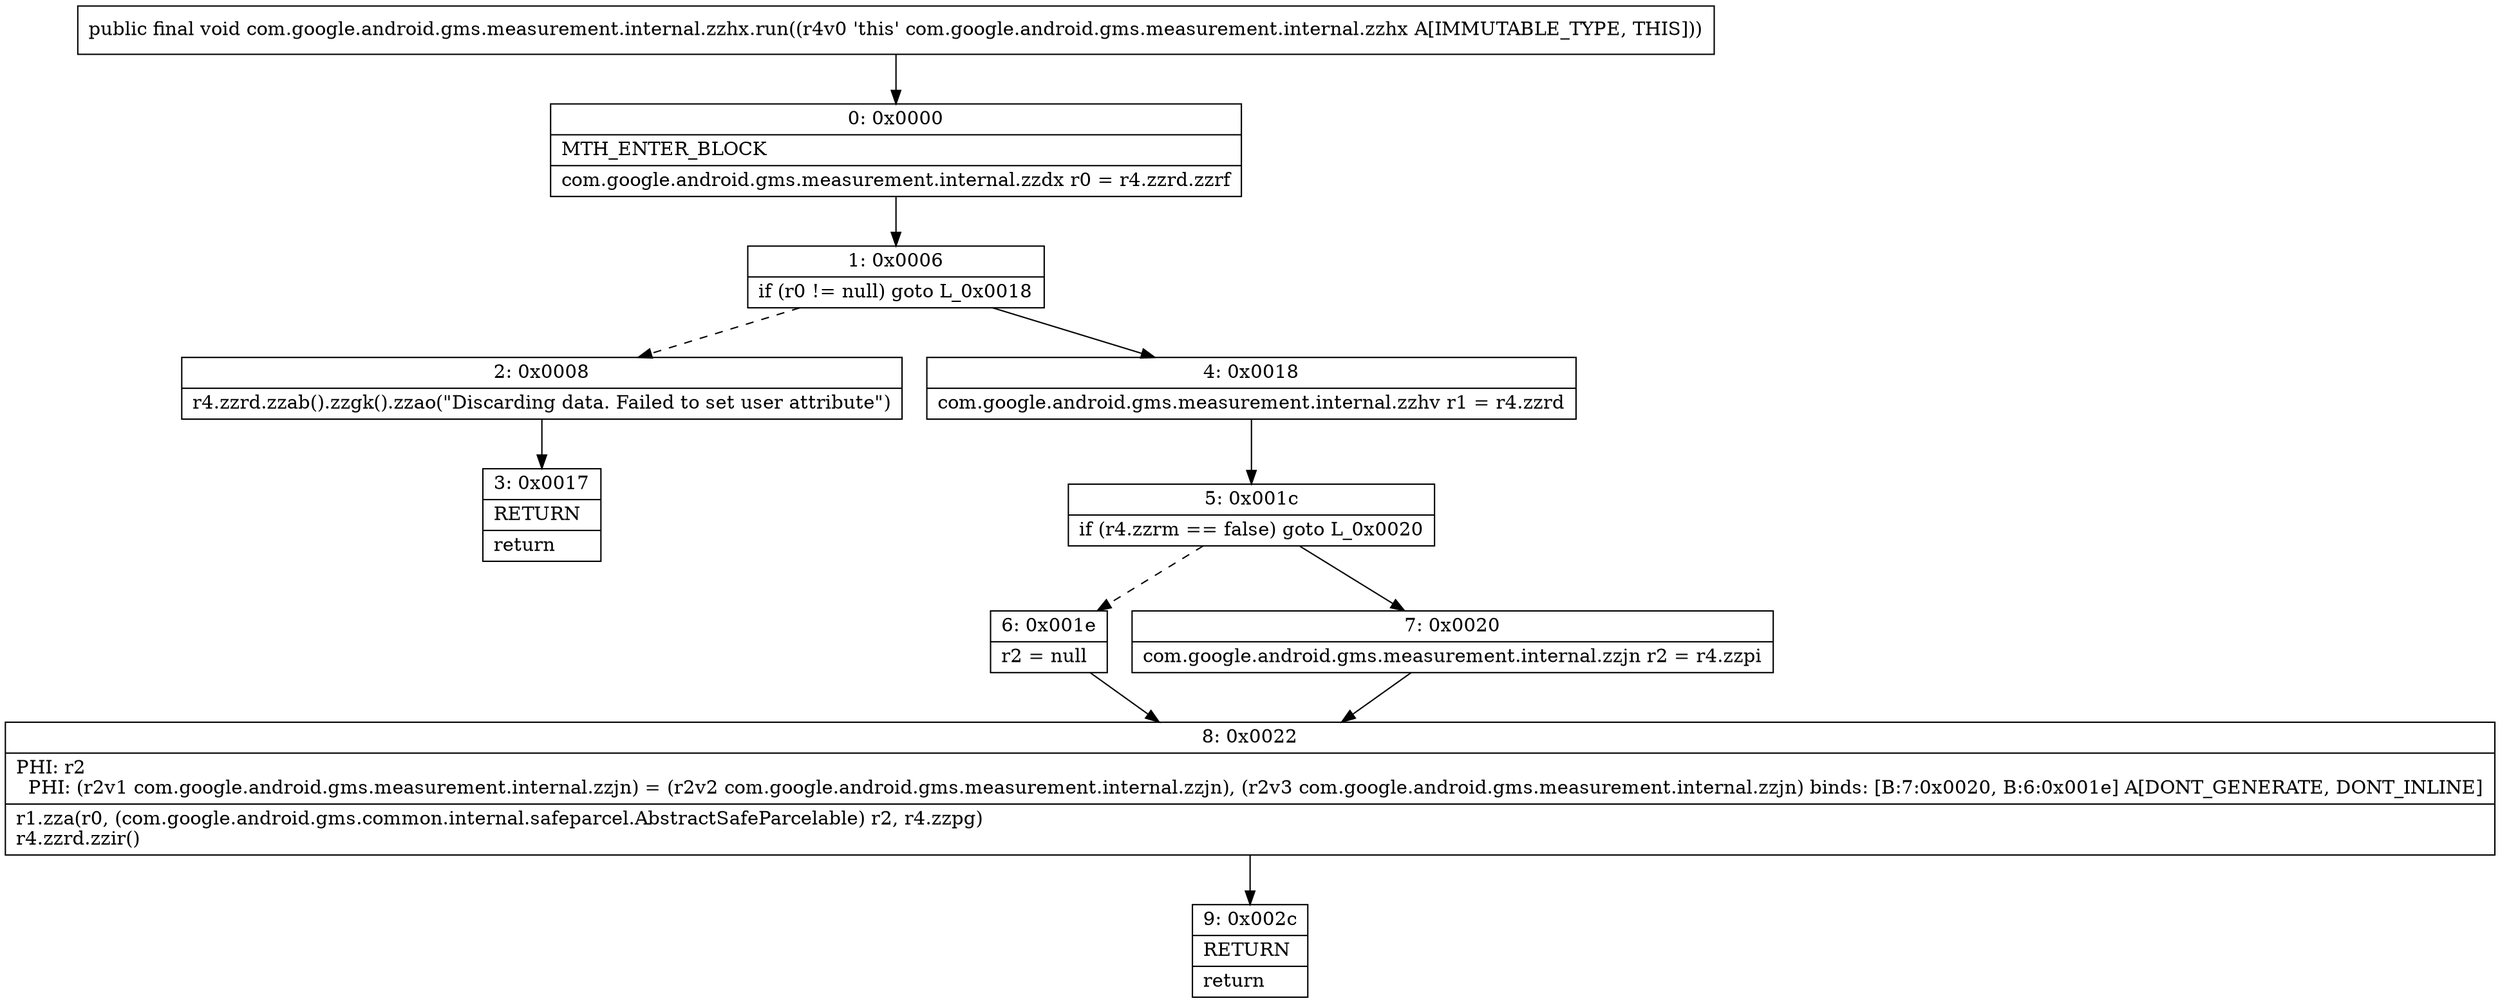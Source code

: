 digraph "CFG forcom.google.android.gms.measurement.internal.zzhx.run()V" {
Node_0 [shape=record,label="{0\:\ 0x0000|MTH_ENTER_BLOCK\l|com.google.android.gms.measurement.internal.zzdx r0 = r4.zzrd.zzrf\l}"];
Node_1 [shape=record,label="{1\:\ 0x0006|if (r0 != null) goto L_0x0018\l}"];
Node_2 [shape=record,label="{2\:\ 0x0008|r4.zzrd.zzab().zzgk().zzao(\"Discarding data. Failed to set user attribute\")\l}"];
Node_3 [shape=record,label="{3\:\ 0x0017|RETURN\l|return\l}"];
Node_4 [shape=record,label="{4\:\ 0x0018|com.google.android.gms.measurement.internal.zzhv r1 = r4.zzrd\l}"];
Node_5 [shape=record,label="{5\:\ 0x001c|if (r4.zzrm == false) goto L_0x0020\l}"];
Node_6 [shape=record,label="{6\:\ 0x001e|r2 = null\l}"];
Node_7 [shape=record,label="{7\:\ 0x0020|com.google.android.gms.measurement.internal.zzjn r2 = r4.zzpi\l}"];
Node_8 [shape=record,label="{8\:\ 0x0022|PHI: r2 \l  PHI: (r2v1 com.google.android.gms.measurement.internal.zzjn) = (r2v2 com.google.android.gms.measurement.internal.zzjn), (r2v3 com.google.android.gms.measurement.internal.zzjn) binds: [B:7:0x0020, B:6:0x001e] A[DONT_GENERATE, DONT_INLINE]\l|r1.zza(r0, (com.google.android.gms.common.internal.safeparcel.AbstractSafeParcelable) r2, r4.zzpg)\lr4.zzrd.zzir()\l}"];
Node_9 [shape=record,label="{9\:\ 0x002c|RETURN\l|return\l}"];
MethodNode[shape=record,label="{public final void com.google.android.gms.measurement.internal.zzhx.run((r4v0 'this' com.google.android.gms.measurement.internal.zzhx A[IMMUTABLE_TYPE, THIS])) }"];
MethodNode -> Node_0;
Node_0 -> Node_1;
Node_1 -> Node_2[style=dashed];
Node_1 -> Node_4;
Node_2 -> Node_3;
Node_4 -> Node_5;
Node_5 -> Node_6[style=dashed];
Node_5 -> Node_7;
Node_6 -> Node_8;
Node_7 -> Node_8;
Node_8 -> Node_9;
}

